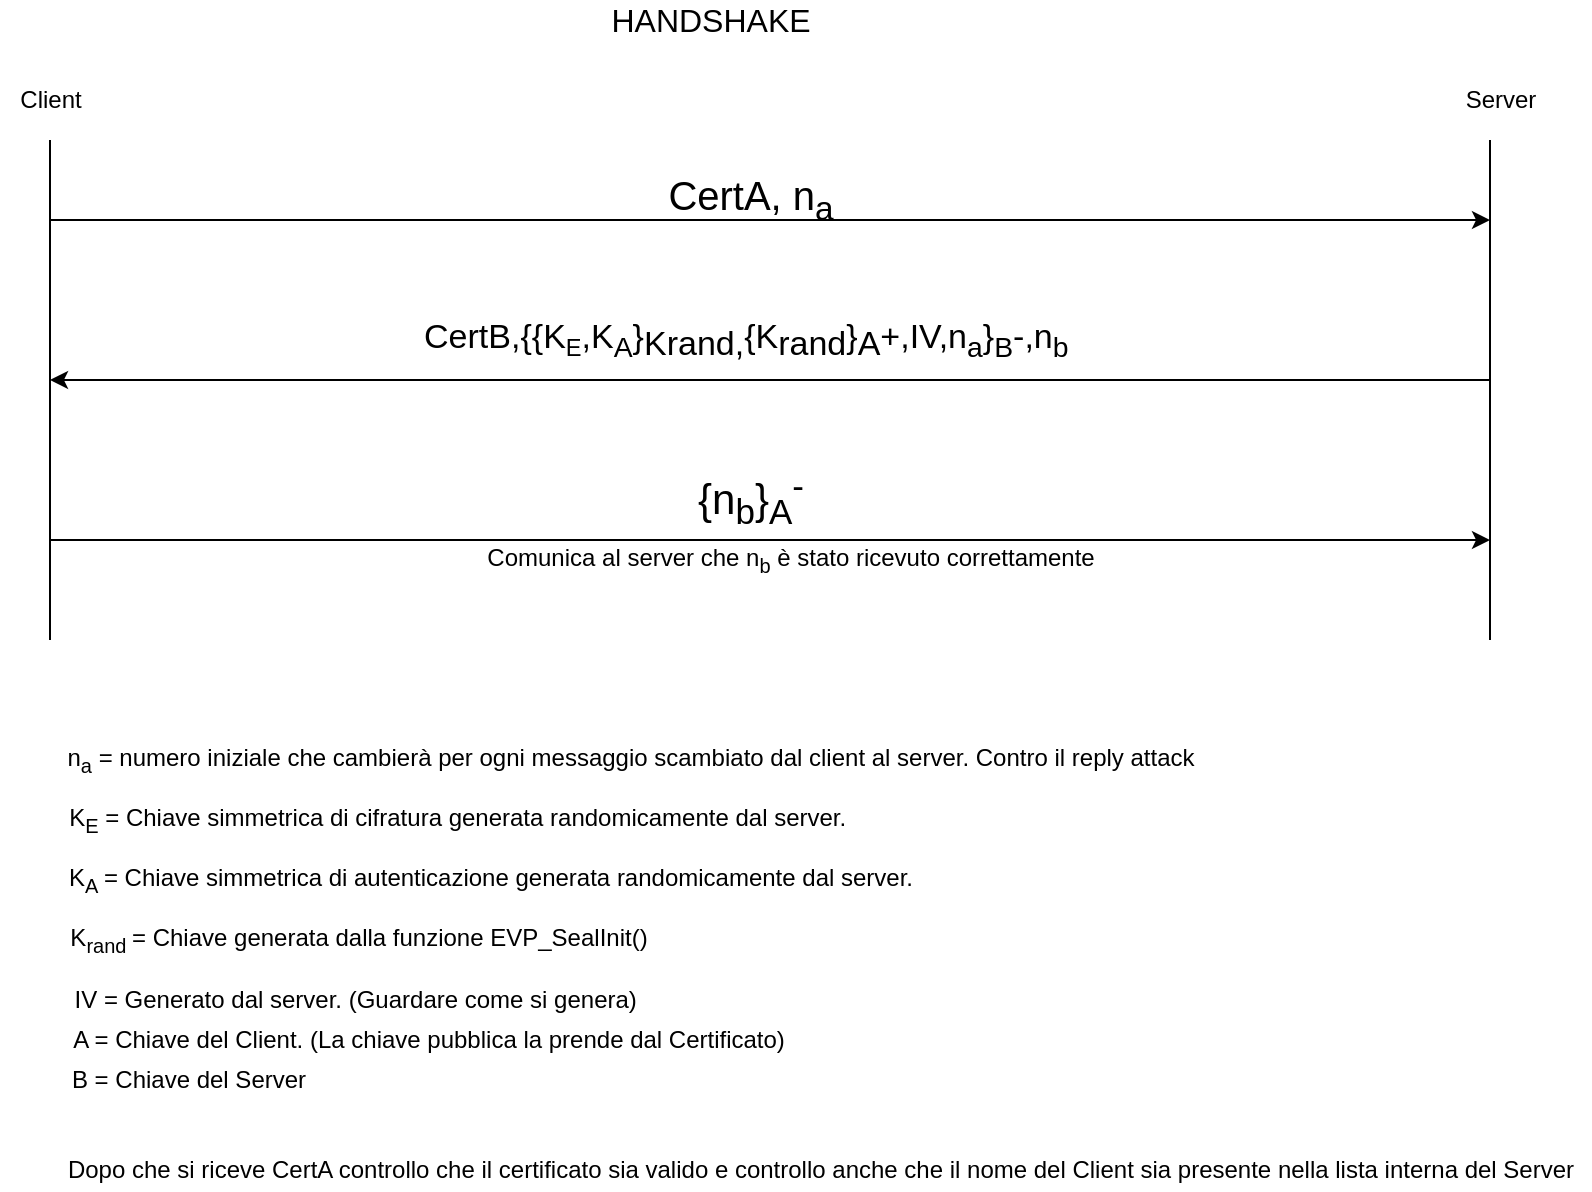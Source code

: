 <mxfile version="13.6.2" type="device"><diagram id="pvud-FZjajbAz8nQPkf2" name="Page-1"><mxGraphModel dx="1106" dy="754" grid="1" gridSize="10" guides="1" tooltips="1" connect="1" arrows="1" fold="1" page="1" pageScale="1" pageWidth="827" pageHeight="1169" math="0" shadow="0"><root><mxCell id="0"/><mxCell id="1" parent="0"/><mxCell id="xOwrDhrVMByvdqzbnG0K-1" value="" style="endArrow=none;html=1;" parent="1" edge="1"><mxGeometry width="50" height="50" relative="1" as="geometry"><mxPoint x="40" y="330" as="sourcePoint"/><mxPoint x="40" y="80" as="targetPoint"/></mxGeometry></mxCell><mxCell id="xOwrDhrVMByvdqzbnG0K-2" value="" style="endArrow=none;html=1;" parent="1" edge="1"><mxGeometry width="50" height="50" relative="1" as="geometry"><mxPoint x="760" y="330" as="sourcePoint"/><mxPoint x="760" y="80" as="targetPoint"/></mxGeometry></mxCell><mxCell id="xOwrDhrVMByvdqzbnG0K-3" value="" style="endArrow=classic;html=1;" parent="1" edge="1"><mxGeometry width="50" height="50" relative="1" as="geometry"><mxPoint x="40" y="120" as="sourcePoint"/><mxPoint x="760" y="120" as="targetPoint"/></mxGeometry></mxCell><mxCell id="xOwrDhrVMByvdqzbnG0K-4" value="Client" style="text;html=1;align=center;verticalAlign=middle;resizable=0;points=[];autosize=1;" parent="1" vertex="1"><mxGeometry x="15" y="50" width="50" height="20" as="geometry"/></mxCell><mxCell id="xOwrDhrVMByvdqzbnG0K-5" value="Server" style="text;html=1;align=center;verticalAlign=middle;resizable=0;points=[];autosize=1;" parent="1" vertex="1"><mxGeometry x="740" y="50" width="50" height="20" as="geometry"/></mxCell><mxCell id="xOwrDhrVMByvdqzbnG0K-6" value="&lt;font style=&quot;font-size: 20px&quot;&gt;CertA, n&lt;sub&gt;a&lt;/sub&gt;&lt;/font&gt;" style="text;html=1;align=center;verticalAlign=middle;resizable=0;points=[];autosize=1;" parent="1" vertex="1"><mxGeometry x="340" y="100" width="100" height="20" as="geometry"/></mxCell><mxCell id="xOwrDhrVMByvdqzbnG0K-7" value="" style="endArrow=classic;html=1;" parent="1" edge="1"><mxGeometry width="50" height="50" relative="1" as="geometry"><mxPoint x="760" y="200" as="sourcePoint"/><mxPoint x="40" y="200" as="targetPoint"/></mxGeometry></mxCell><mxCell id="xOwrDhrVMByvdqzbnG0K-8" value="&lt;font style=&quot;font-size: 17px&quot;&gt;CertB,{{K&lt;/font&gt;&lt;font style=&quot;font-size: 14.167px&quot;&gt;&lt;sub&gt;E&lt;/sub&gt;&lt;/font&gt;&lt;font&gt;&lt;span style=&quot;font-size: 17px&quot;&gt;,K&lt;sub&gt;A&lt;/sub&gt;&lt;/span&gt;&lt;span style=&quot;font-size: 17px&quot;&gt;}&lt;/span&gt;&lt;sub style=&quot;font-size: 17px&quot;&gt;Krand,&lt;/sub&gt;&lt;span style=&quot;font-size: 17px&quot;&gt;{K&lt;/span&gt;&lt;sub style=&quot;font-size: 17px&quot;&gt;rand&lt;/sub&gt;&lt;span style=&quot;font-size: 17px&quot;&gt;}&lt;/span&gt;&lt;sub style=&quot;font-size: 17px&quot;&gt;A&lt;/sub&gt;&lt;span style=&quot;font-size: 17px&quot;&gt;+,IV&lt;/span&gt;&lt;/font&gt;&lt;font style=&quot;font-size: 17px&quot;&gt;&lt;font style=&quot;font-size: 17px&quot;&gt;,n&lt;sub&gt;a&lt;/sub&gt;}&lt;sub&gt;B&lt;/sub&gt;-,n&lt;sub&gt;b&lt;/sub&gt;&amp;nbsp;&lt;/font&gt;&lt;br&gt;&lt;/font&gt;" style="text;html=1;align=center;verticalAlign=middle;resizable=0;points=[];autosize=1;" parent="1" vertex="1"><mxGeometry x="220" y="165" width="340" height="30" as="geometry"/></mxCell><mxCell id="xOwrDhrVMByvdqzbnG0K-9" value="" style="endArrow=classic;html=1;" parent="1" edge="1"><mxGeometry width="50" height="50" relative="1" as="geometry"><mxPoint x="40" y="280" as="sourcePoint"/><mxPoint x="760" y="280" as="targetPoint"/></mxGeometry></mxCell><mxCell id="xOwrDhrVMByvdqzbnG0K-10" value="&lt;font style=&quot;font-size: 21px&quot;&gt;{n&lt;sub&gt;b&lt;/sub&gt;}&lt;sub&gt;A&lt;/sub&gt;&lt;sup&gt;-&lt;/sup&gt;&lt;/font&gt;" style="text;html=1;align=center;verticalAlign=middle;resizable=0;points=[];autosize=1;" parent="1" vertex="1"><mxGeometry x="355" y="245" width="70" height="30" as="geometry"/></mxCell><mxCell id="xOwrDhrVMByvdqzbnG0K-11" value="n&lt;sub&gt;a&lt;/sub&gt;&amp;nbsp;= numero iniziale che cambierà per ogni messaggio scambiato dal client al server. Contro il reply attack" style="text;html=1;align=center;verticalAlign=middle;resizable=0;points=[];autosize=1;" parent="1" vertex="1"><mxGeometry x="40" y="380" width="580" height="20" as="geometry"/></mxCell><mxCell id="xOwrDhrVMByvdqzbnG0K-12" value="K&lt;sub&gt;E&lt;/sub&gt; = Chiave simmetrica di cifratura generata randomicamente dal server.&amp;nbsp;" style="text;html=1;align=center;verticalAlign=middle;resizable=0;points=[];autosize=1;" parent="1" vertex="1"><mxGeometry x="40" y="410" width="410" height="20" as="geometry"/></mxCell><mxCell id="xOwrDhrVMByvdqzbnG0K-13" value="K&lt;sub&gt;A&amp;nbsp;&lt;/sub&gt;=&amp;nbsp;Chiave simmetrica di autenticazione generata randomicamente dal server." style="text;html=1;align=center;verticalAlign=middle;resizable=0;points=[];autosize=1;" parent="1" vertex="1"><mxGeometry x="40" y="440" width="440" height="20" as="geometry"/></mxCell><mxCell id="xOwrDhrVMByvdqzbnG0K-15" value="IV = Generato dal server. (Guardare come si genera)&amp;nbsp;" style="text;html=1;align=center;verticalAlign=middle;resizable=0;points=[];autosize=1;" parent="1" vertex="1"><mxGeometry x="44" y="500" width="300" height="20" as="geometry"/></mxCell><mxCell id="xOwrDhrVMByvdqzbnG0K-17" value="A = Chiave del Client. (La chiave pubblica la prende dal Certificato)" style="text;html=1;align=center;verticalAlign=middle;resizable=0;points=[];autosize=1;" parent="1" vertex="1"><mxGeometry x="44" y="520" width="370" height="20" as="geometry"/></mxCell><mxCell id="xOwrDhrVMByvdqzbnG0K-18" value="B = Chiave del Server" style="text;html=1;align=center;verticalAlign=middle;resizable=0;points=[];autosize=1;" parent="1" vertex="1"><mxGeometry x="44" y="540" width="130" height="20" as="geometry"/></mxCell><mxCell id="xOwrDhrVMByvdqzbnG0K-19" value="Comunica al server che n&lt;sub&gt;b&lt;/sub&gt;&amp;nbsp;è stato ricevuto correttamente" style="text;html=1;align=center;verticalAlign=middle;resizable=0;points=[];autosize=1;" parent="1" vertex="1"><mxGeometry x="250" y="280" width="320" height="20" as="geometry"/></mxCell><mxCell id="xOwrDhrVMByvdqzbnG0K-20" value="&lt;font style=&quot;font-size: 16px&quot;&gt;HANDSHAKE&lt;/font&gt;" style="text;html=1;align=center;verticalAlign=middle;resizable=0;points=[];autosize=1;" parent="1" vertex="1"><mxGeometry x="310" y="10" width="120" height="20" as="geometry"/></mxCell><mxCell id="xOwrDhrVMByvdqzbnG0K-21" value="Dopo che si riceve CertA controllo che il certificato sia valido e controllo anche che il nome del Client sia presente nella lista interna del Server" style="text;html=1;align=center;verticalAlign=middle;resizable=0;points=[];autosize=1;" parent="1" vertex="1"><mxGeometry x="40" y="585" width="770" height="20" as="geometry"/></mxCell><mxCell id="ZFL_xIQ2UnG6Z5fIxJ3o-1" value="K&lt;sub&gt;rand &lt;/sub&gt;= Chiave generata dalla funzione EVP_SealInit()" style="text;html=1;align=center;verticalAlign=middle;resizable=0;points=[];autosize=1;" parent="1" vertex="1"><mxGeometry x="44" y="470" width="300" height="20" as="geometry"/></mxCell></root></mxGraphModel></diagram></mxfile>